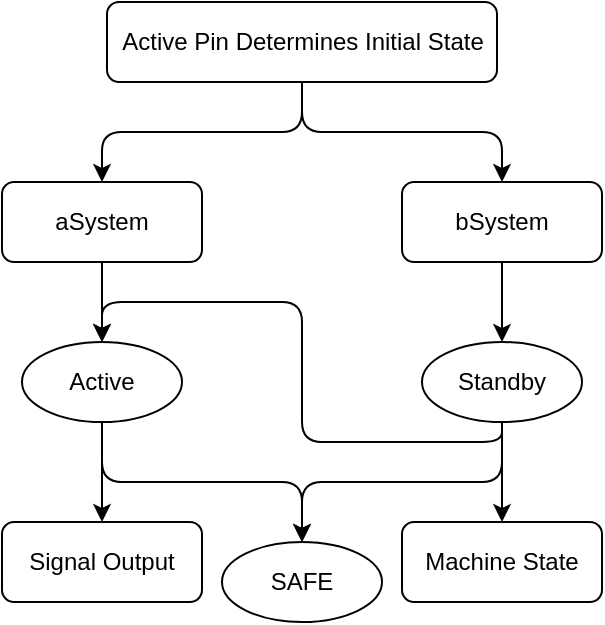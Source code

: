 <mxfile version="24.6.4" type="github">
  <diagram name="페이지-1" id="SrX67_YOaapjG4t2wndC">
    <mxGraphModel dx="1148" dy="587" grid="1" gridSize="10" guides="1" tooltips="1" connect="1" arrows="1" fold="1" page="1" pageScale="1" pageWidth="827" pageHeight="1169" math="0" shadow="0">
      <root>
        <mxCell id="0" />
        <mxCell id="1" parent="0" />
        <mxCell id="iIB5_-QCqgo_1osaThlE-1" value="aSystem" style="rounded=1;whiteSpace=wrap;html=1;" parent="1" vertex="1">
          <mxGeometry x="160" y="160" width="100" height="40" as="geometry" />
        </mxCell>
        <mxCell id="iIB5_-QCqgo_1osaThlE-2" value="bSystem" style="rounded=1;whiteSpace=wrap;html=1;" parent="1" vertex="1">
          <mxGeometry x="360" y="160" width="100" height="40" as="geometry" />
        </mxCell>
        <mxCell id="iIB5_-QCqgo_1osaThlE-3" value="Active" style="ellipse;whiteSpace=wrap;html=1;" parent="1" vertex="1">
          <mxGeometry x="170" y="240" width="80" height="40" as="geometry" />
        </mxCell>
        <mxCell id="iIB5_-QCqgo_1osaThlE-4" value="Standby" style="ellipse;whiteSpace=wrap;html=1;" parent="1" vertex="1">
          <mxGeometry x="370" y="240" width="80" height="40" as="geometry" />
        </mxCell>
        <mxCell id="iIB5_-QCqgo_1osaThlE-5" value="SAFE" style="ellipse;whiteSpace=wrap;html=1;" parent="1" vertex="1">
          <mxGeometry x="270" y="340" width="80" height="40" as="geometry" />
        </mxCell>
        <mxCell id="iIB5_-QCqgo_1osaThlE-6" value="Active Pin Determines Initial State" style="rounded=1;whiteSpace=wrap;html=1;" parent="1" vertex="1">
          <mxGeometry x="212.5" y="70" width="195" height="40" as="geometry" />
        </mxCell>
        <mxCell id="iIB5_-QCqgo_1osaThlE-7" value="Signal Output" style="rounded=1;whiteSpace=wrap;html=1;" parent="1" vertex="1">
          <mxGeometry x="160" y="330" width="100" height="40" as="geometry" />
        </mxCell>
        <mxCell id="iIB5_-QCqgo_1osaThlE-8" value="Machine State" style="rounded=1;whiteSpace=wrap;html=1;" parent="1" vertex="1">
          <mxGeometry x="360" y="330" width="100" height="40" as="geometry" />
        </mxCell>
        <mxCell id="iIB5_-QCqgo_1osaThlE-9" style="edgeStyle=orthogonalEdgeStyle;rounded=1;exitX=0.5;exitY=1;exitDx=0;exitDy=0;entryX=0.5;entryY=0;entryDx=0;entryDy=0;" parent="1" source="iIB5_-QCqgo_1osaThlE-6" target="iIB5_-QCqgo_1osaThlE-1" edge="1">
          <mxGeometry relative="1" as="geometry" />
        </mxCell>
        <mxCell id="iIB5_-QCqgo_1osaThlE-10" style="edgeStyle=orthogonalEdgeStyle;rounded=1;exitX=0.5;exitY=1;exitDx=0;exitDy=0;entryX=0.5;entryY=0;entryDx=0;entryDy=0;" parent="1" source="iIB5_-QCqgo_1osaThlE-6" target="iIB5_-QCqgo_1osaThlE-2" edge="1">
          <mxGeometry relative="1" as="geometry" />
        </mxCell>
        <mxCell id="iIB5_-QCqgo_1osaThlE-11" style="edgeStyle=orthogonalEdgeStyle;rounded=1;exitX=0.5;exitY=1;exitDx=0;exitDy=0;entryX=0.5;entryY=0;entryDx=0;entryDy=0;" parent="1" source="iIB5_-QCqgo_1osaThlE-1" target="iIB5_-QCqgo_1osaThlE-3" edge="1">
          <mxGeometry relative="1" as="geometry" />
        </mxCell>
        <mxCell id="iIB5_-QCqgo_1osaThlE-12" style="edgeStyle=orthogonalEdgeStyle;rounded=1;exitX=0.5;exitY=1;exitDx=0;exitDy=0;entryX=0.5;entryY=0;entryDx=0;entryDy=0;" parent="1" source="iIB5_-QCqgo_1osaThlE-2" target="iIB5_-QCqgo_1osaThlE-4" edge="1">
          <mxGeometry relative="1" as="geometry" />
        </mxCell>
        <mxCell id="iIB5_-QCqgo_1osaThlE-13" style="edgeStyle=orthogonalEdgeStyle;rounded=1;exitX=0.5;exitY=1;exitDx=0;exitDy=0;entryX=0.5;entryY=0;entryDx=0;entryDy=0;" parent="1" source="iIB5_-QCqgo_1osaThlE-3" target="iIB5_-QCqgo_1osaThlE-7" edge="1">
          <mxGeometry relative="1" as="geometry" />
        </mxCell>
        <mxCell id="iIB5_-QCqgo_1osaThlE-14" style="edgeStyle=orthogonalEdgeStyle;rounded=1;exitX=0.5;exitY=1;exitDx=0;exitDy=0;entryX=0.5;entryY=0;entryDx=0;entryDy=0;" parent="1" source="iIB5_-QCqgo_1osaThlE-4" target="iIB5_-QCqgo_1osaThlE-8" edge="1">
          <mxGeometry relative="1" as="geometry" />
        </mxCell>
        <mxCell id="iIB5_-QCqgo_1osaThlE-15" style="edgeStyle=orthogonalEdgeStyle;rounded=1;exitX=0.5;exitY=1;exitDx=0;exitDy=0;entryX=0.5;entryY=0;entryDx=0;entryDy=0;" parent="1" source="iIB5_-QCqgo_1osaThlE-3" target="iIB5_-QCqgo_1osaThlE-5" edge="1">
          <mxGeometry relative="1" as="geometry" />
        </mxCell>
        <mxCell id="iIB5_-QCqgo_1osaThlE-16" style="edgeStyle=orthogonalEdgeStyle;rounded=1;exitX=0.5;exitY=1;exitDx=0;exitDy=0;entryX=0.5;entryY=0;entryDx=0;entryDy=0;" parent="1" source="iIB5_-QCqgo_1osaThlE-4" target="iIB5_-QCqgo_1osaThlE-3" edge="1">
          <mxGeometry relative="1" as="geometry">
            <Array as="points">
              <mxPoint x="410" y="290" />
              <mxPoint x="310" y="290" />
              <mxPoint x="310" y="220" />
              <mxPoint x="210" y="220" />
            </Array>
          </mxGeometry>
        </mxCell>
        <mxCell id="iIB5_-QCqgo_1osaThlE-17" style="edgeStyle=orthogonalEdgeStyle;rounded=1;exitX=0.5;exitY=1;exitDx=0;exitDy=0;entryX=0.5;entryY=0;entryDx=0;entryDy=0;" parent="1" source="iIB5_-QCqgo_1osaThlE-4" target="iIB5_-QCqgo_1osaThlE-5" edge="1">
          <mxGeometry relative="1" as="geometry" />
        </mxCell>
      </root>
    </mxGraphModel>
  </diagram>
</mxfile>

